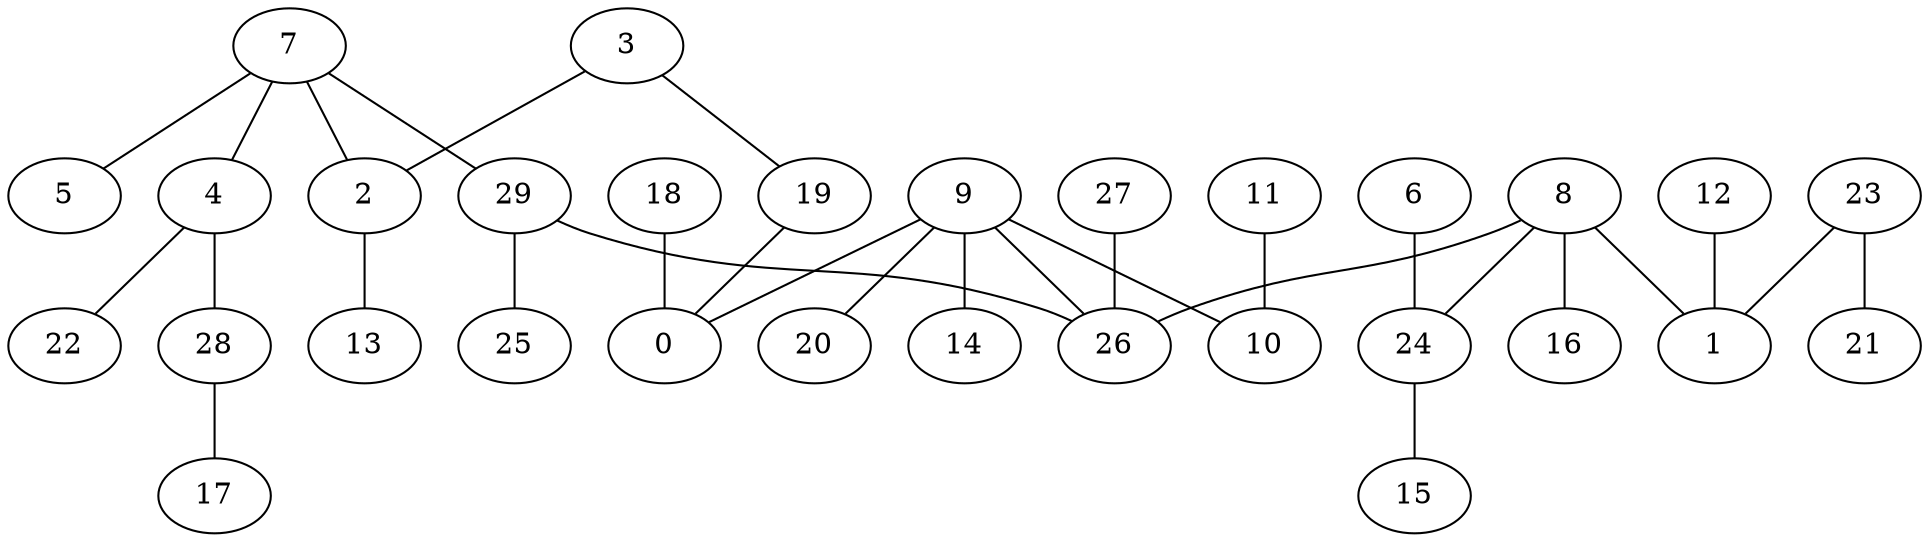 digraph GG_graph {

subgraph G_graph {
edge [color = black]
"4" -> "28" [dir = none]
"4" -> "22" [dir = none]
"28" -> "17" [dir = none]
"19" -> "0" [dir = none]
"24" -> "15" [dir = none]
"6" -> "24" [dir = none]
"3" -> "2" [dir = none]
"8" -> "1" [dir = none]
"8" -> "16" [dir = none]
"8" -> "24" [dir = none]
"8" -> "26" [dir = none]
"27" -> "26" [dir = none]
"7" -> "2" [dir = none]
"7" -> "5" [dir = none]
"7" -> "4" [dir = none]
"7" -> "29" [dir = none]
"9" -> "0" [dir = none]
"9" -> "10" [dir = none]
"9" -> "14" [dir = none]
"9" -> "20" [dir = none]
"9" -> "26" [dir = none]
"29" -> "25" [dir = none]
"29" -> "26" [dir = none]
"11" -> "10" [dir = none]
"18" -> "0" [dir = none]
"2" -> "13" [dir = none]
"23" -> "21" [dir = none]
"23" -> "1" [dir = none]
"12" -> "1" [dir = none]
"3" -> "19" [dir = none]
}

}
